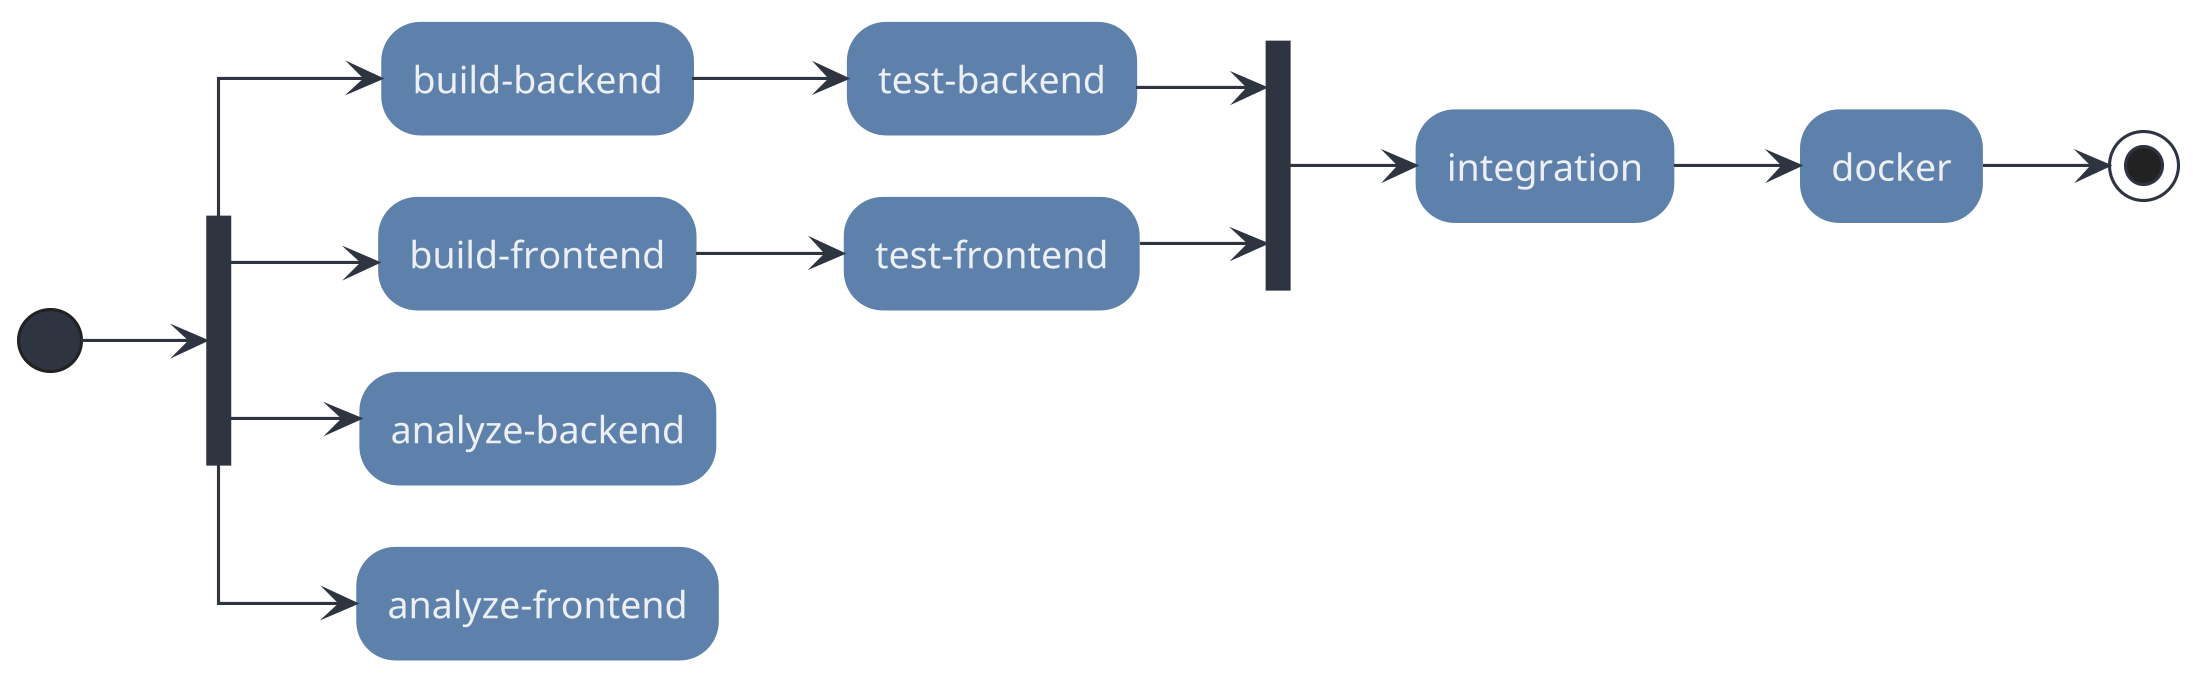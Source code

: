 @startuml

left to right direction

skinparam linetype ortho
skinparam shadowing false
skinparam dpi 300

skinparam activity {
    ArrowColor #2E3440
    BarColor #2E3440
    EndColor #2E3440
    StartColor #2E3440
    BorderColor transparent
    BackgroundColor #5E81AC
    FontColor #ECEFF4
}

(*) --> ===b1===
--> "build-backend"
--> "test-backend"
--> ===b2===

===b1=== --> "build-frontend"
--> "test-frontend"
--> ===b2===

===b1=== --> "analyze-backend"
===b1=== --> "analyze-frontend"

===b2=== --> "integration"
--> "docker"
--> (*)

@enduml
